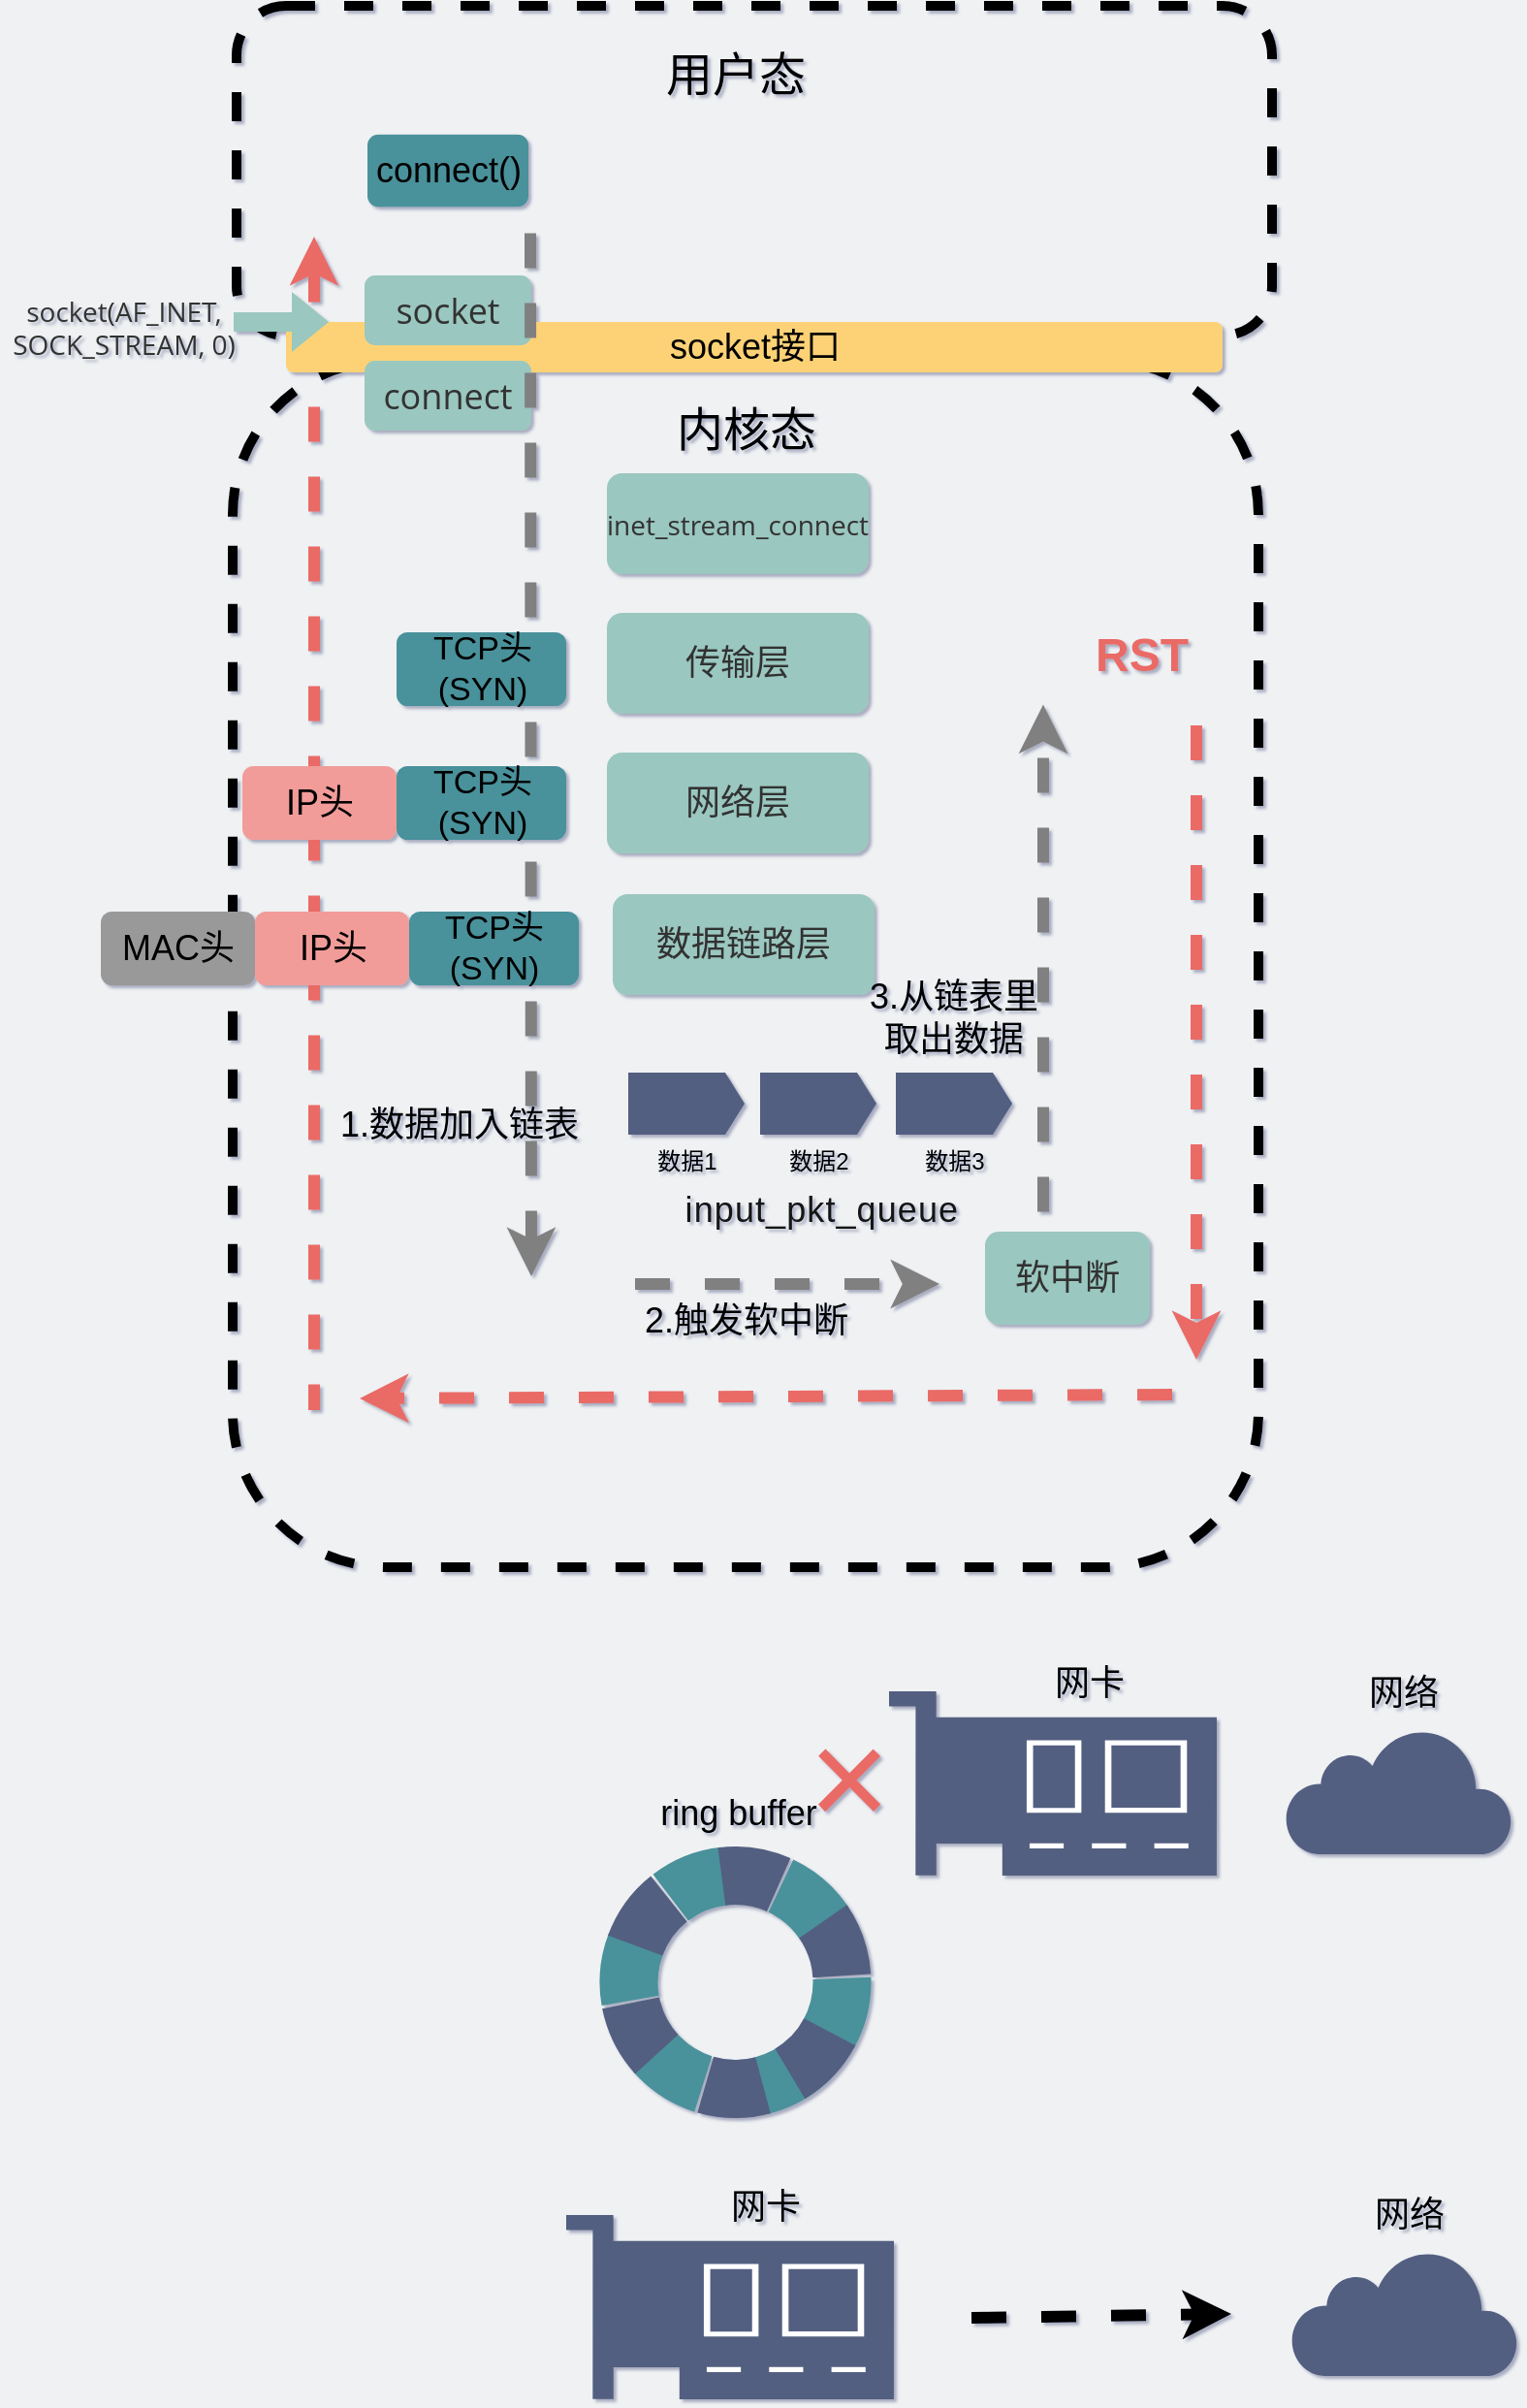 <mxfile version="14.7.7" type="github"><diagram id="3228e29e-7158-1315-38df-8450db1d8a1d" name="Page-1"><mxGraphModel dx="1515" dy="1525" grid="0" gridSize="10" guides="1" tooltips="1" connect="1" arrows="1" fold="1" page="1" pageScale="1" pageWidth="850" pageHeight="300" background="#EFF1F3" math="0" shadow="1"><root><mxCell id="0"/><mxCell id="1" parent="0"/><mxCell id="VN525CW4IU2bW7JPmV1f-49" value="" style="endArrow=none;html=1;strokeWidth=6;dashed=1;strokeColor=#EA6B66;startArrow=classic;startFill=1;endFill=0;" edge="1" parent="1"><mxGeometry width="50" height="50" relative="1" as="geometry"><mxPoint x="1025" y="-147" as="sourcePoint"/><mxPoint x="1025" y="458" as="targetPoint"/></mxGeometry></mxCell><mxCell id="VN525CW4IU2bW7JPmV1f-1" value="" style="rounded=1;whiteSpace=wrap;html=1;dashed=1;strokeWidth=5;fillColor=none;" vertex="1" parent="1"><mxGeometry x="985" y="-266" width="534" height="170" as="geometry"/></mxCell><mxCell id="VN525CW4IU2bW7JPmV1f-2" value="" style="rounded=1;whiteSpace=wrap;html=1;dashed=1;strokeWidth=5;fillColor=none;" vertex="1" parent="1"><mxGeometry x="983" y="-83" width="529" height="622" as="geometry"/></mxCell><mxCell id="VN525CW4IU2bW7JPmV1f-3" value="&lt;font style=&quot;font-size: 18px&quot;&gt;socket接口&lt;/font&gt;" style="rounded=1;whiteSpace=wrap;html=1;strokeColor=none;labelBackgroundColor=none;fillColor=#FDD276;" vertex="1" parent="1"><mxGeometry x="1010.5" y="-103" width="483" height="26" as="geometry"/></mxCell><mxCell id="VN525CW4IU2bW7JPmV1f-4" value="&lt;span style=&quot;color: rgb(51 , 51 , 51) ; font-family: &amp;#34;open sans&amp;#34; , &amp;#34;clear sans&amp;#34; , &amp;#34;helvetica neue&amp;#34; , &amp;#34;helvetica&amp;#34; , &amp;#34;arial&amp;#34; , sans-serif&quot;&gt;&lt;font style=&quot;font-size: 18px&quot;&gt;connect&lt;/font&gt;&lt;/span&gt;" style="rounded=1;whiteSpace=wrap;html=1;strokeColor=none;fillColor=#9AC7BF;labelBackgroundColor=none;" vertex="1" parent="1"><mxGeometry x="1051" y="-83" width="86" height="36" as="geometry"/></mxCell><mxCell id="VN525CW4IU2bW7JPmV1f-5" value="&lt;span style=&quot;color: rgb(51 , 51 , 51) ; font-family: &amp;#34;open sans&amp;#34; , &amp;#34;clear sans&amp;#34; , &amp;#34;helvetica neue&amp;#34; , &amp;#34;helvetica&amp;#34; , &amp;#34;arial&amp;#34; , sans-serif&quot;&gt;&lt;font style=&quot;font-size: 18px&quot;&gt;socket&lt;/font&gt;&lt;/span&gt;" style="rounded=1;whiteSpace=wrap;html=1;strokeColor=none;fillColor=#9AC7BF;labelBackgroundColor=none;" vertex="1" parent="1"><mxGeometry x="1051" y="-127" width="86" height="36" as="geometry"/></mxCell><mxCell id="VN525CW4IU2bW7JPmV1f-6" value="&lt;font style=&quot;font-size: 14px&quot;&gt;&lt;span style=&quot;color: rgb(51 , 51 , 51) ; font-family: &amp;#34;open sans&amp;#34; , &amp;#34;clear sans&amp;#34; , &amp;#34;helvetica neue&amp;#34; , &amp;#34;helvetica&amp;#34; , &amp;#34;arial&amp;#34; , sans-serif&quot;&gt;socket&lt;/span&gt;&lt;span style=&quot;color: rgb(51 , 51 , 51) ; font-family: &amp;#34;open sans&amp;#34; , &amp;#34;clear sans&amp;#34; , &amp;#34;helvetica neue&amp;#34; , &amp;#34;helvetica&amp;#34; , &amp;#34;arial&amp;#34; , sans-serif&quot;&gt;&lt;font&gt;(AF_INET, &lt;br&gt;SOCK_STREAM, 0)&lt;/font&gt;&lt;/span&gt;&lt;/font&gt;" style="text;html=1;strokeColor=none;fillColor=none;align=center;verticalAlign=middle;whiteSpace=wrap;rounded=0;" vertex="1" parent="1"><mxGeometry x="863" y="-131" width="128" height="61" as="geometry"/></mxCell><mxCell id="VN525CW4IU2bW7JPmV1f-7" value="&lt;font style=&quot;font-size: 18px&quot;&gt;connect()&lt;/font&gt;" style="rounded=1;whiteSpace=wrap;html=1;strokeColor=none;fillColor=#4A919B;" vertex="1" parent="1"><mxGeometry x="1052.5" y="-199.62" width="83" height="37.25" as="geometry"/></mxCell><mxCell id="VN525CW4IU2bW7JPmV1f-8" value="&lt;font style=&quot;font-size: 24px&quot;&gt;用户态&lt;/font&gt;" style="text;html=1;strokeColor=none;fillColor=none;align=center;verticalAlign=middle;whiteSpace=wrap;rounded=0;dashed=1;" vertex="1" parent="1"><mxGeometry x="1176" y="-240" width="132.5" height="20" as="geometry"/></mxCell><mxCell id="VN525CW4IU2bW7JPmV1f-9" value="&lt;font style=&quot;font-size: 24px&quot;&gt;内核态&lt;/font&gt;" style="text;html=1;strokeColor=none;align=center;verticalAlign=middle;whiteSpace=wrap;rounded=0;dashed=1;labelBackgroundColor=none;" vertex="1" parent="1"><mxGeometry x="1197" y="-57" width="102" height="20" as="geometry"/></mxCell><mxCell id="VN525CW4IU2bW7JPmV1f-10" value="&lt;span style=&quot;color: rgb(51 , 51 , 51) ; font-family: &amp;#34;open sans&amp;#34; , &amp;#34;clear sans&amp;#34; , &amp;#34;helvetica neue&amp;#34; , &amp;#34;helvetica&amp;#34; , &amp;#34;arial&amp;#34; , sans-serif&quot;&gt;&lt;font style=&quot;font-size: 14px&quot;&gt;inet_stream_connect&lt;/font&gt;&lt;/span&gt;" style="rounded=1;whiteSpace=wrap;html=1;strokeColor=none;fontSize=18;fillColor=#9AC7BF;labelBackgroundColor=none;" vertex="1" parent="1"><mxGeometry x="1176" y="-25" width="135" height="52" as="geometry"/></mxCell><mxCell id="VN525CW4IU2bW7JPmV1f-11" value="&lt;span style=&quot;color: rgb(51, 51, 51); font-family: &amp;quot;open sans&amp;quot;, &amp;quot;clear sans&amp;quot;, &amp;quot;helvetica neue&amp;quot;, helvetica, arial, sans-serif; font-size: 18px;&quot;&gt;&lt;font style=&quot;font-size: 18px&quot;&gt;传输层&lt;/font&gt;&lt;/span&gt;" style="rounded=1;whiteSpace=wrap;html=1;strokeColor=none;fontSize=18;fillColor=#9AC7BF;labelBackgroundColor=none;" vertex="1" parent="1"><mxGeometry x="1176" y="47" width="135" height="52" as="geometry"/></mxCell><mxCell id="VN525CW4IU2bW7JPmV1f-12" value="&lt;span style=&quot;color: rgb(51, 51, 51); font-family: &amp;quot;open sans&amp;quot;, &amp;quot;clear sans&amp;quot;, &amp;quot;helvetica neue&amp;quot;, helvetica, arial, sans-serif; font-size: 18px;&quot;&gt;网络层&lt;/span&gt;" style="rounded=1;whiteSpace=wrap;html=1;strokeColor=none;fontSize=18;fillColor=#9AC7BF;labelBackgroundColor=none;" vertex="1" parent="1"><mxGeometry x="1176" y="119" width="135" height="52" as="geometry"/></mxCell><mxCell id="VN525CW4IU2bW7JPmV1f-13" value="&lt;span style=&quot;color: rgb(51, 51, 51); font-family: &amp;quot;open sans&amp;quot;, &amp;quot;clear sans&amp;quot;, &amp;quot;helvetica neue&amp;quot;, helvetica, arial, sans-serif; font-size: 18px;&quot;&gt;数据链路层&lt;/span&gt;" style="rounded=1;whiteSpace=wrap;html=1;strokeColor=none;fontSize=18;fillColor=#9AC7BF;labelBackgroundColor=none;" vertex="1" parent="1"><mxGeometry x="1179" y="192" width="135" height="52" as="geometry"/></mxCell><mxCell id="VN525CW4IU2bW7JPmV1f-14" value="" style="pointerEvents=1;shadow=0;dashed=0;html=1;strokeColor=none;labelPosition=center;verticalLabelPosition=bottom;verticalAlign=top;align=center;outlineConnect=0;shape=mxgraph.veeam2.network_card;fillColor=#535E80;" vertex="1" parent="1"><mxGeometry x="1155" y="873" width="169" height="95" as="geometry"/></mxCell><mxCell id="VN525CW4IU2bW7JPmV1f-15" value="" style="ellipse;whiteSpace=wrap;html=1;aspect=fixed;dashed=1;fontSize=18;strokeWidth=30;fillColor=none;strokeColor=#4A919B;rotation=45;dashPattern=1 1;" vertex="1" parent="1"><mxGeometry x="1187.25" y="698" width="110" height="110" as="geometry"/></mxCell><mxCell id="VN525CW4IU2bW7JPmV1f-16" value="" style="ellipse;whiteSpace=wrap;html=1;aspect=fixed;dashed=1;fontSize=18;strokeWidth=30;fillColor=none;rotation=75;dashPattern=1 1;strokeColor=#535E80;" vertex="1" parent="1"><mxGeometry x="1187.25" y="698" width="110" height="110" as="geometry"/></mxCell><mxCell id="VN525CW4IU2bW7JPmV1f-17" value="ring buffer" style="text;html=1;strokeColor=none;fillColor=none;align=center;verticalAlign=middle;whiteSpace=wrap;rounded=0;dashed=1;dashPattern=1 1;fontSize=18;" vertex="1" parent="1"><mxGeometry x="1190.5" y="654" width="106" height="24" as="geometry"/></mxCell><mxCell id="VN525CW4IU2bW7JPmV1f-18" value="网卡" style="text;html=1;strokeColor=none;fillColor=none;align=center;verticalAlign=middle;whiteSpace=wrap;rounded=0;dashed=1;dashPattern=1 1;fontSize=18;" vertex="1" parent="1"><mxGeometry x="1205" y="857" width="106" height="24" as="geometry"/></mxCell><mxCell id="VN525CW4IU2bW7JPmV1f-19" value="" style="shape=flexArrow;endArrow=classic;html=1;strokeColor=none;fillColor=#9AC7BF;labelBackgroundColor=none;" edge="1" parent="1"><mxGeometry width="50" height="50" relative="1" as="geometry"><mxPoint x="983" y="-103.0" as="sourcePoint"/><mxPoint x="1033" y="-103.0" as="targetPoint"/></mxGeometry></mxCell><mxCell id="VN525CW4IU2bW7JPmV1f-20" value="" style="endArrow=none;dashed=1;html=1;labelBackgroundColor=none;fontSize=18;fontColor=#9AC7BF;fillColor=#9AC7BF;startArrow=classic;startFill=1;strokeWidth=6;strokeColor=#808080;" edge="1" parent="1"><mxGeometry width="50" height="50" relative="1" as="geometry"><mxPoint x="1137" y="389" as="sourcePoint"/><mxPoint x="1136.5" y="-155" as="targetPoint"/></mxGeometry></mxCell><mxCell id="VN525CW4IU2bW7JPmV1f-21" value="" style="endArrow=classic;dashed=1;html=1;labelBackgroundColor=none;fontSize=18;fontColor=#9AC7BF;strokeWidth=6;fillColor=#9AC7BF;endFill=1;" edge="1" parent="1"><mxGeometry width="50" height="50" relative="1" as="geometry"><mxPoint x="1364" y="926" as="sourcePoint"/><mxPoint x="1498" y="924" as="targetPoint"/></mxGeometry></mxCell><mxCell id="VN525CW4IU2bW7JPmV1f-22" value="" style="html=1;outlineConnect=0;gradientColor=none;gradientDirection=north;strokeWidth=2;shape=mxgraph.networks.cloud;fontColor=#ffffff;dashed=1;dashPattern=1 1;labelBackgroundColor=none;fontSize=18;strokeColor=none;fillColor=#535E80;" vertex="1" parent="1"><mxGeometry x="1529" y="891" width="117" height="65" as="geometry"/></mxCell><mxCell id="VN525CW4IU2bW7JPmV1f-23" value="网络" style="text;html=1;strokeColor=none;fillColor=none;align=center;verticalAlign=middle;whiteSpace=wrap;rounded=0;dashed=1;dashPattern=1 1;fontSize=18;" vertex="1" parent="1"><mxGeometry x="1537" y="861" width="106" height="24" as="geometry"/></mxCell><mxCell id="VN525CW4IU2bW7JPmV1f-24" value="&lt;span style=&quot;font-size: 17px&quot;&gt;TCP头(SYN)&lt;/span&gt;" style="rounded=1;whiteSpace=wrap;html=1;strokeColor=none;fillColor=#4A919B;" vertex="1" parent="1"><mxGeometry x="1067.5" y="126" width="87.5" height="38" as="geometry"/></mxCell><mxCell id="VN525CW4IU2bW7JPmV1f-25" value="&lt;font style=&quot;font-size: 18px&quot;&gt;IP头&lt;/font&gt;" style="rounded=1;whiteSpace=wrap;html=1;strokeColor=none;fillColor=#F19C99;" vertex="1" parent="1"><mxGeometry x="988" y="126" width="79.5" height="38" as="geometry"/></mxCell><mxCell id="VN525CW4IU2bW7JPmV1f-26" value="&lt;span style=&quot;font-size: 17px&quot;&gt;TCP头(SYN)&lt;/span&gt;" style="rounded=1;whiteSpace=wrap;html=1;strokeColor=none;fillColor=#4A919B;" vertex="1" parent="1"><mxGeometry x="1074" y="201" width="87.5" height="38" as="geometry"/></mxCell><mxCell id="VN525CW4IU2bW7JPmV1f-27" value="&lt;font style=&quot;font-size: 18px&quot;&gt;IP头&lt;/font&gt;" style="rounded=1;whiteSpace=wrap;html=1;strokeColor=none;fillColor=#F19C99;" vertex="1" parent="1"><mxGeometry x="994.5" y="201" width="79.5" height="38" as="geometry"/></mxCell><mxCell id="VN525CW4IU2bW7JPmV1f-28" value="&lt;font style=&quot;font-size: 18px&quot;&gt;MAC头&lt;/font&gt;" style="rounded=1;whiteSpace=wrap;html=1;strokeColor=none;fillColor=#999999;" vertex="1" parent="1"><mxGeometry x="915" y="201" width="79.5" height="38" as="geometry"/></mxCell><mxCell id="VN525CW4IU2bW7JPmV1f-30" value="&lt;font style=&quot;font-size: 17px&quot;&gt;TCP头(SYN)&lt;/font&gt;" style="rounded=1;whiteSpace=wrap;html=1;strokeColor=none;fillColor=#4A919B;" vertex="1" parent="1"><mxGeometry x="1067.5" y="57" width="87.5" height="38" as="geometry"/></mxCell><mxCell id="VN525CW4IU2bW7JPmV1f-32" value="数据1" style="shape=mxgraph.arrows2.arrow;verticalLabelPosition=bottom;shadow=0;dashed=0;align=center;html=1;verticalAlign=top;strokeWidth=1;dy=0;dx=10;notch=0;sketch=0;strokeColor=none;fillColor=#535E80;" vertex="1" parent="1"><mxGeometry x="1187" y="284" width="60" height="32" as="geometry"/></mxCell><mxCell id="VN525CW4IU2bW7JPmV1f-33" value="&lt;span style=&quot;font-family: , &amp;#34;simsun&amp;#34; ; font-size: 12px ; background-color: inherit ; color: rgb(18 , 18 , 18) ; letter-spacing: 0.544px ; text-align: justify&quot;&gt;&amp;nbsp;&lt;/span&gt;&lt;span style=&quot;font-family: , &amp;#34;simsun&amp;#34; ; background-color: inherit ; color: rgb(18 , 18 , 18) ; letter-spacing: 0.544px ; text-align: justify&quot;&gt;&lt;font style=&quot;font-size: 18px&quot;&gt;input_pkt_queue&lt;/font&gt;&lt;/span&gt;" style="text;html=1;strokeColor=none;fillColor=none;align=center;verticalAlign=middle;whiteSpace=wrap;rounded=0;dashed=1;dashPattern=1 1;fontSize=18;" vertex="1" parent="1"><mxGeometry x="1209" y="340" width="152" height="29.09" as="geometry"/></mxCell><mxCell id="VN525CW4IU2bW7JPmV1f-34" value="数据2" style="shape=mxgraph.arrows2.arrow;verticalLabelPosition=bottom;shadow=0;dashed=0;align=center;html=1;verticalAlign=top;strokeWidth=1;dy=0;dx=10;notch=0;sketch=0;strokeColor=none;fillColor=#535E80;" vertex="1" parent="1"><mxGeometry x="1255" y="284" width="60" height="32" as="geometry"/></mxCell><mxCell id="VN525CW4IU2bW7JPmV1f-35" value="数据3" style="shape=mxgraph.arrows2.arrow;verticalLabelPosition=bottom;shadow=0;dashed=0;align=center;html=1;verticalAlign=top;strokeWidth=1;dy=0;dx=10;notch=0;sketch=0;strokeColor=none;fillColor=#535E80;" vertex="1" parent="1"><mxGeometry x="1325" y="284" width="60" height="32" as="geometry"/></mxCell><mxCell id="VN525CW4IU2bW7JPmV1f-36" value="&lt;span style=&quot;color: rgb(51 , 51 , 51) ; font-family: &amp;#34;open sans&amp;#34; , &amp;#34;clear sans&amp;#34; , &amp;#34;helvetica neue&amp;#34; , &amp;#34;helvetica&amp;#34; , &amp;#34;arial&amp;#34; , sans-serif ; font-size: 18px&quot;&gt;软中断&lt;/span&gt;" style="rounded=1;whiteSpace=wrap;html=1;strokeColor=none;fontSize=18;fillColor=#9AC7BF;labelBackgroundColor=none;" vertex="1" parent="1"><mxGeometry x="1371" y="366.0" width="85" height="48" as="geometry"/></mxCell><mxCell id="VN525CW4IU2bW7JPmV1f-37" value="&lt;font style=&quot;font-size: 18px&quot;&gt;1.数据加入链表&lt;/font&gt;" style="text;html=1;strokeColor=none;fillColor=none;align=center;verticalAlign=middle;whiteSpace=wrap;rounded=0;sketch=0;" vertex="1" parent="1"><mxGeometry x="1037" y="294" width="126" height="34" as="geometry"/></mxCell><mxCell id="VN525CW4IU2bW7JPmV1f-38" value="&lt;font style=&quot;font-size: 18px&quot;&gt;2.触发软中断&lt;/font&gt;" style="text;html=1;strokeColor=none;fillColor=none;align=center;verticalAlign=middle;whiteSpace=wrap;rounded=0;sketch=0;" vertex="1" parent="1"><mxGeometry x="1185" y="395" width="126" height="34" as="geometry"/></mxCell><mxCell id="VN525CW4IU2bW7JPmV1f-39" value="" style="endArrow=classic;html=1;strokeWidth=6;dashed=1;strokeColor=#808080;" edge="1" parent="1"><mxGeometry width="50" height="50" relative="1" as="geometry"><mxPoint x="1190.5" y="393" as="sourcePoint"/><mxPoint x="1347.5" y="393" as="targetPoint"/></mxGeometry></mxCell><mxCell id="VN525CW4IU2bW7JPmV1f-40" value="" style="endArrow=classic;dashed=1;html=1;labelBackgroundColor=none;fontSize=18;fontColor=#9AC7BF;fillColor=#9AC7BF;startArrow=none;startFill=0;strokeWidth=6;strokeColor=#808080;endFill=1;exitX=0.731;exitY=0.755;exitDx=0;exitDy=0;exitPerimeter=0;" edge="1" parent="1"><mxGeometry width="50" height="50" relative="1" as="geometry"><mxPoint x="1400.998" y="355.785" as="sourcePoint"/><mxPoint x="1401" y="94.21" as="targetPoint"/></mxGeometry></mxCell><mxCell id="VN525CW4IU2bW7JPmV1f-41" value="&lt;font style=&quot;font-size: 18px&quot;&gt;3.从链表里&lt;br&gt;取出数据&lt;/font&gt;" style="text;html=1;strokeColor=none;fillColor=none;align=center;verticalAlign=middle;whiteSpace=wrap;rounded=0;sketch=0;" vertex="1" parent="1"><mxGeometry x="1292" y="239" width="126" height="34" as="geometry"/></mxCell><mxCell id="VN525CW4IU2bW7JPmV1f-44" value="" style="shape=image;html=1;verticalAlign=top;verticalLabelPosition=bottom;labelBackgroundColor=#ffffff;imageAspect=0;aspect=fixed;image=https://cdn3.iconfinder.com/data/icons/miscellaneous-80/60/error-128.png" vertex="1" parent="1"><mxGeometry x="1341" y="42.5" width="53" height="53" as="geometry"/></mxCell><mxCell id="VN525CW4IU2bW7JPmV1f-47" value="&lt;font style=&quot;font-size: 24px&quot; color=&quot;#ea6b66&quot;&gt;&lt;b&gt;RST&lt;/b&gt;&lt;/font&gt;" style="text;html=1;strokeColor=none;fillColor=none;align=center;verticalAlign=middle;whiteSpace=wrap;rounded=0;" vertex="1" parent="1"><mxGeometry x="1432" y="59" width="40" height="20" as="geometry"/></mxCell><mxCell id="VN525CW4IU2bW7JPmV1f-48" value="" style="endArrow=classic;html=1;strokeWidth=6;dashed=1;strokeColor=#EA6B66;" edge="1" parent="1"><mxGeometry width="50" height="50" relative="1" as="geometry"><mxPoint x="1480" y="105" as="sourcePoint"/><mxPoint x="1480" y="432" as="targetPoint"/></mxGeometry></mxCell><mxCell id="VN525CW4IU2bW7JPmV1f-50" value="" style="endArrow=classic;html=1;strokeWidth=6;dashed=1;strokeColor=#EA6B66;" edge="1" parent="1"><mxGeometry width="50" height="50" relative="1" as="geometry"><mxPoint x="1467.5" y="450" as="sourcePoint"/><mxPoint x="1048.5" y="452" as="targetPoint"/></mxGeometry></mxCell><mxCell id="VN525CW4IU2bW7JPmV1f-51" value="" style="pointerEvents=1;shadow=0;dashed=0;html=1;strokeColor=none;labelPosition=center;verticalLabelPosition=bottom;verticalAlign=top;align=center;outlineConnect=0;shape=mxgraph.veeam2.network_card;fillColor=#535E80;" vertex="1" parent="1"><mxGeometry x="1321.5" y="603" width="169" height="95" as="geometry"/></mxCell><mxCell id="VN525CW4IU2bW7JPmV1f-52" value="网卡" style="text;html=1;strokeColor=none;fillColor=none;align=center;verticalAlign=middle;whiteSpace=wrap;rounded=0;dashed=1;dashPattern=1 1;fontSize=18;" vertex="1" parent="1"><mxGeometry x="1371.5" y="587" width="106" height="24" as="geometry"/></mxCell><mxCell id="VN525CW4IU2bW7JPmV1f-53" value="" style="html=1;outlineConnect=0;gradientColor=none;gradientDirection=north;strokeWidth=2;shape=mxgraph.networks.cloud;fontColor=#ffffff;dashed=1;dashPattern=1 1;labelBackgroundColor=none;fontSize=18;strokeColor=none;fillColor=#535E80;" vertex="1" parent="1"><mxGeometry x="1526" y="622" width="117" height="65" as="geometry"/></mxCell><mxCell id="VN525CW4IU2bW7JPmV1f-54" value="网络" style="text;html=1;strokeColor=none;fillColor=none;align=center;verticalAlign=middle;whiteSpace=wrap;rounded=0;dashed=1;dashPattern=1 1;fontSize=18;" vertex="1" parent="1"><mxGeometry x="1534" y="592" width="106" height="24" as="geometry"/></mxCell><mxCell id="VN525CW4IU2bW7JPmV1f-55" value="&lt;font style=&quot;font-size: 72px&quot; color=&quot;#ea6b66&quot;&gt;×&lt;/font&gt;" style="text;html=1;strokeColor=none;fillColor=none;align=center;verticalAlign=middle;whiteSpace=wrap;rounded=0;sketch=0;fontSize=100;" vertex="1" parent="1"><mxGeometry x="1247" y="592" width="108" height="89" as="geometry"/></mxCell></root></mxGraphModel></diagram></mxfile>